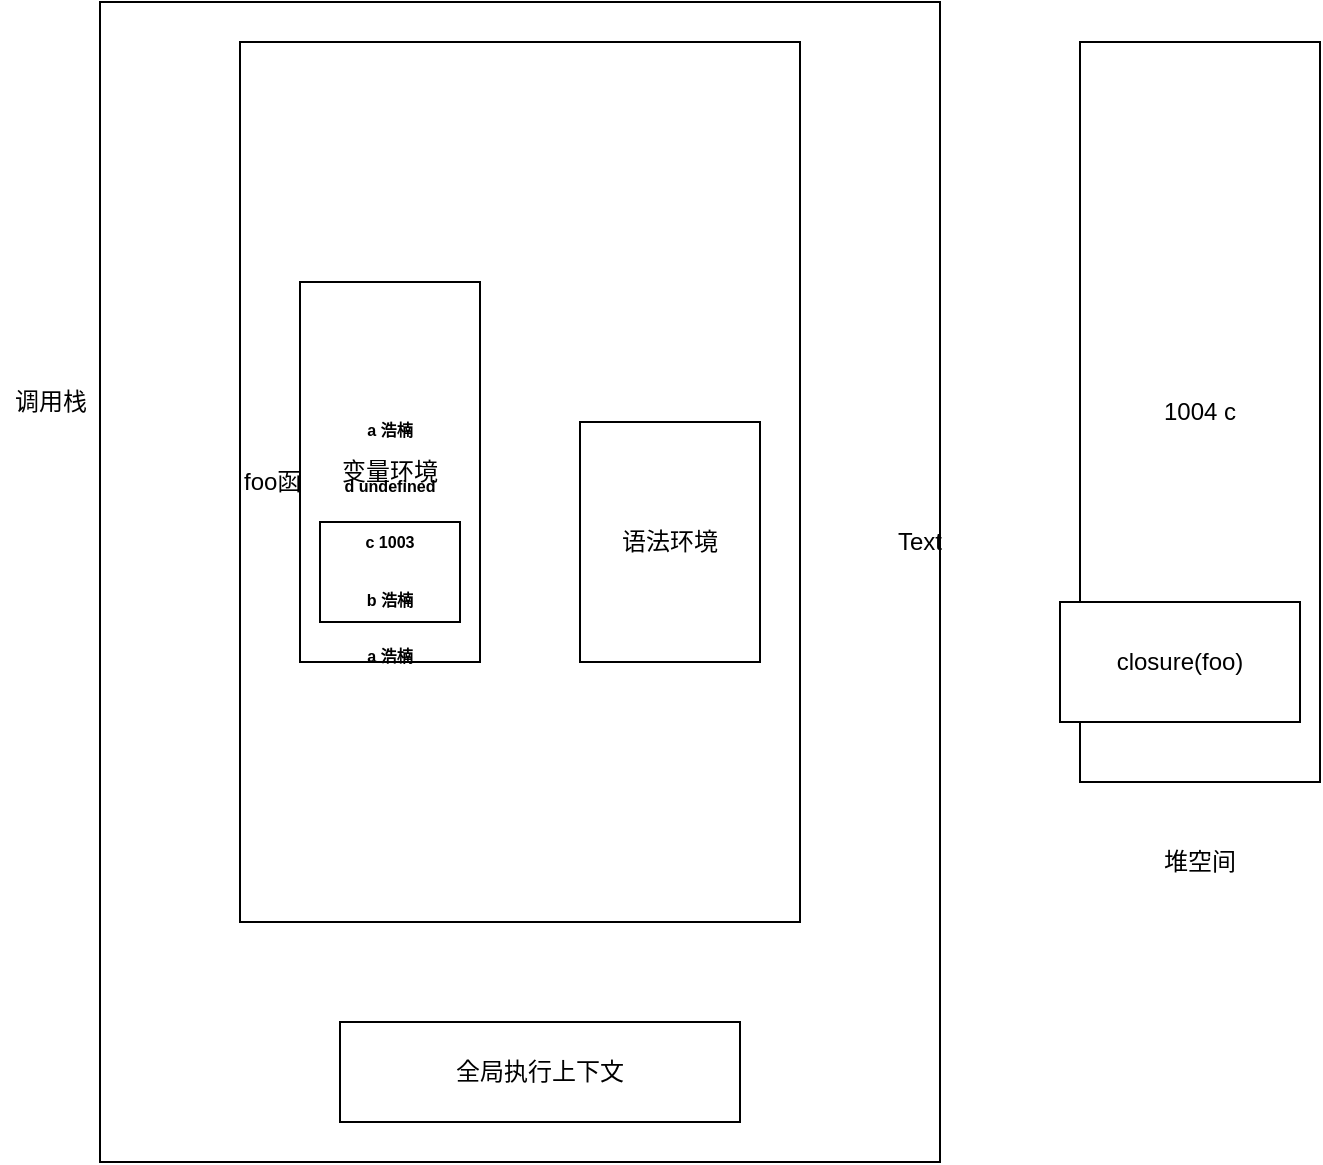 <mxfile>
    <diagram id="JVEfdRNHotEwbgKXsrmt" name="第 1 页">
        <mxGraphModel dx="734" dy="298" grid="1" gridSize="10" guides="1" tooltips="1" connect="1" arrows="1" fold="1" page="1" pageScale="1" pageWidth="827" pageHeight="1169" math="0" shadow="0">
            <root>
                <mxCell id="0"/>
                <mxCell id="1" parent="0"/>
                <mxCell id="2" value="&lt;span style=&quot;color: rgba(0 , 0 , 0 , 0) ; font-family: monospace ; font-size: 0px&quot;&gt;%3CmxGraphModel%3E%3Croot%3E%3CmxCell%20id%3D%220%22%2F%3E%3CmxCell%20id%3D%221%22%20parent%3D%220%22%2F%3E%3CmxCell%20id%3D%222%22%20value%3D%22%E5%85%A8%E5%B1%80%E6%89%A7%E8%A1%8C%E4%B8%8A%E4%B8%8B%E6%96%87%22%20style%3D%22rounded%3D0%3BwhiteSpace%3Dwrap%3Bhtml%3D1%3B%22%20vertex%3D%221%22%20parent%3D%221%22%3E%3CmxGeometry%20x%3D%22350%22%20y%3D%22270%22%20width%3D%2290%22%20height%3D%2250%22%20as%3D%22geometry%22%2F%3E%3C%2FmxCell%3E%3C%2Froot%3E%3C%2FmxGraphModel%3E&lt;/span&gt;" style="rounded=0;whiteSpace=wrap;html=1;" vertex="1" parent="1">
                    <mxGeometry x="330" y="30" width="420" height="580" as="geometry"/>
                </mxCell>
                <mxCell id="3" value="调用栈" style="text;html=1;align=center;verticalAlign=middle;resizable=0;points=[];autosize=1;" vertex="1" parent="1">
                    <mxGeometry x="280" y="220" width="50" height="20" as="geometry"/>
                </mxCell>
                <mxCell id="4" value="全局执行上下文" style="rounded=0;whiteSpace=wrap;html=1;" vertex="1" parent="1">
                    <mxGeometry x="450" y="540" width="200" height="50" as="geometry"/>
                </mxCell>
                <mxCell id="5" value="&lt;div&gt;&lt;span&gt;foo函数执行上下文&lt;/span&gt;&lt;/div&gt;" style="rounded=0;whiteSpace=wrap;html=1;align=left;" vertex="1" parent="1">
                    <mxGeometry x="400" y="50" width="280" height="440" as="geometry"/>
                </mxCell>
                <mxCell id="7" value="变量环境" style="rounded=0;whiteSpace=wrap;html=1;" vertex="1" parent="1">
                    <mxGeometry x="430" y="170" width="90" height="190" as="geometry"/>
                </mxCell>
                <mxCell id="8" value="语法环境" style="rounded=0;whiteSpace=wrap;html=1;" vertex="1" parent="1">
                    <mxGeometry x="570" y="240" width="90" height="120" as="geometry"/>
                </mxCell>
                <mxCell id="9" value="&lt;h6&gt;a 浩楠&lt;/h6&gt;&lt;h6&gt;d undefined&lt;/h6&gt;&lt;h6&gt;c 1003&lt;/h6&gt;&lt;h6&gt;b 浩楠&lt;br&gt;&lt;/h6&gt;&lt;h6&gt;a 浩楠&lt;br&gt;&lt;/h6&gt;&lt;h6&gt;&lt;br&gt;&lt;/h6&gt;" style="rounded=0;whiteSpace=wrap;html=1;align=center;" vertex="1" parent="1">
                    <mxGeometry x="440" y="290" width="70" height="50" as="geometry"/>
                </mxCell>
                <mxCell id="13" value="1004 c" style="rounded=0;whiteSpace=wrap;html=1;" vertex="1" parent="1">
                    <mxGeometry x="820" y="50" width="120" height="370" as="geometry"/>
                </mxCell>
                <mxCell id="15" value="Text" style="text;html=1;strokeColor=none;fillColor=none;align=center;verticalAlign=middle;whiteSpace=wrap;rounded=0;" vertex="1" parent="1">
                    <mxGeometry x="720" y="290" width="40" height="20" as="geometry"/>
                </mxCell>
                <mxCell id="16" value="堆空间" style="text;html=1;strokeColor=none;fillColor=none;align=center;verticalAlign=middle;whiteSpace=wrap;rounded=0;" vertex="1" parent="1">
                    <mxGeometry x="860" y="450" width="40" height="20" as="geometry"/>
                </mxCell>
                <mxCell id="18" value="closure(foo)" style="rounded=0;whiteSpace=wrap;html=1;" vertex="1" parent="1">
                    <mxGeometry x="810" y="330" width="120" height="60" as="geometry"/>
                </mxCell>
            </root>
        </mxGraphModel>
    </diagram>
</mxfile>